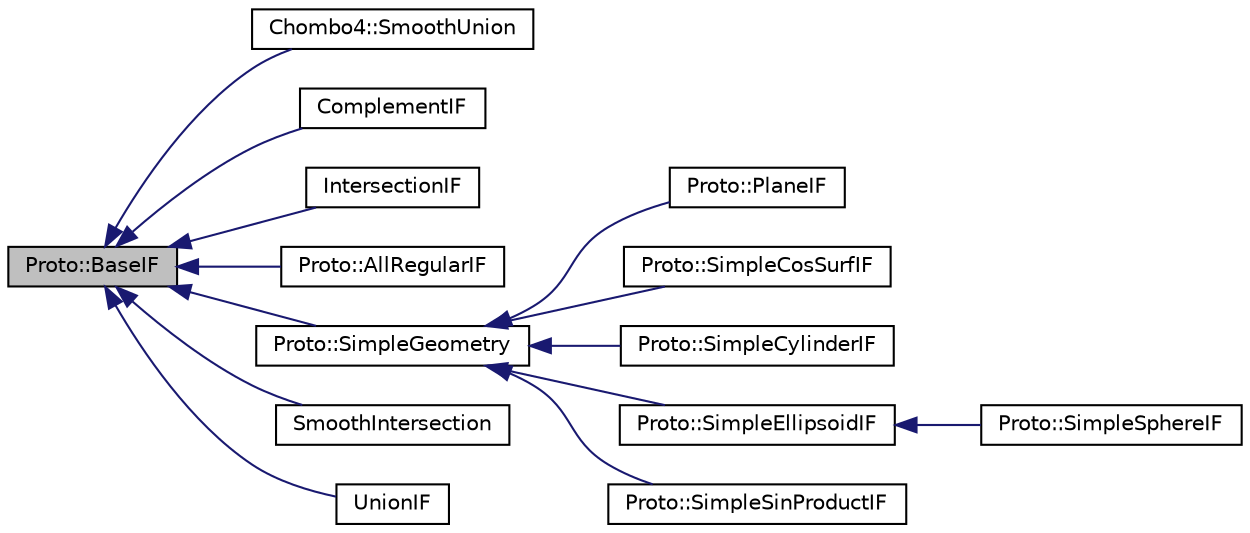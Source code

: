 digraph "Proto::BaseIF"
{
  edge [fontname="Helvetica",fontsize="10",labelfontname="Helvetica",labelfontsize="10"];
  node [fontname="Helvetica",fontsize="10",shape=record];
  rankdir="LR";
  Node0 [label="Proto::BaseIF",height=0.2,width=0.4,color="black", fillcolor="grey75", style="filled", fontcolor="black"];
  Node0 -> Node1 [dir="back",color="midnightblue",fontsize="10",style="solid",fontname="Helvetica"];
  Node1 [label="Chombo4::SmoothUnion",height=0.2,width=0.4,color="black", fillcolor="white", style="filled",URL="$classChombo4_1_1SmoothUnion.html"];
  Node0 -> Node2 [dir="back",color="midnightblue",fontsize="10",style="solid",fontname="Helvetica"];
  Node2 [label="ComplementIF",height=0.2,width=0.4,color="black", fillcolor="white", style="filled",URL="$classComplementIF.html"];
  Node0 -> Node3 [dir="back",color="midnightblue",fontsize="10",style="solid",fontname="Helvetica"];
  Node3 [label="IntersectionIF",height=0.2,width=0.4,color="black", fillcolor="white", style="filled",URL="$classIntersectionIF.html"];
  Node0 -> Node4 [dir="back",color="midnightblue",fontsize="10",style="solid",fontname="Helvetica"];
  Node4 [label="Proto::AllRegularIF",height=0.2,width=0.4,color="black", fillcolor="white", style="filled",URL="$classProto_1_1AllRegularIF.html"];
  Node0 -> Node5 [dir="back",color="midnightblue",fontsize="10",style="solid",fontname="Helvetica"];
  Node5 [label="Proto::SimpleGeometry",height=0.2,width=0.4,color="black", fillcolor="white", style="filled",URL="$classProto_1_1SimpleGeometry.html",tooltip="truly simple geometries can have some simplified bits about what is all covered or regular ..."];
  Node5 -> Node6 [dir="back",color="midnightblue",fontsize="10",style="solid",fontname="Helvetica"];
  Node6 [label="Proto::PlaneIF",height=0.2,width=0.4,color="black", fillcolor="white", style="filled",URL="$classProto_1_1PlaneIF.html"];
  Node5 -> Node7 [dir="back",color="midnightblue",fontsize="10",style="solid",fontname="Helvetica"];
  Node7 [label="Proto::SimpleCosSurfIF",height=0.2,width=0.4,color="black", fillcolor="white", style="filled",URL="$classProto_1_1SimpleCosSurfIF.html",tooltip="Cos surfaces. "];
  Node5 -> Node8 [dir="back",color="midnightblue",fontsize="10",style="solid",fontname="Helvetica"];
  Node8 [label="Proto::SimpleCylinderIF",height=0.2,width=0.4,color="black", fillcolor="white", style="filled",URL="$classProto_1_1SimpleCylinderIF.html",tooltip="Cylinder. "];
  Node5 -> Node9 [dir="back",color="midnightblue",fontsize="10",style="solid",fontname="Helvetica"];
  Node9 [label="Proto::SimpleEllipsoidIF",height=0.2,width=0.4,color="black", fillcolor="white", style="filled",URL="$classProto_1_1SimpleEllipsoidIF.html",tooltip="Ellipsoid. "];
  Node9 -> Node10 [dir="back",color="midnightblue",fontsize="10",style="solid",fontname="Helvetica"];
  Node10 [label="Proto::SimpleSphereIF",height=0.2,width=0.4,color="black", fillcolor="white", style="filled",URL="$classProto_1_1SimpleSphereIF.html",tooltip="Sphere. "];
  Node5 -> Node11 [dir="back",color="midnightblue",fontsize="10",style="solid",fontname="Helvetica"];
  Node11 [label="Proto::SimpleSinProductIF",height=0.2,width=0.4,color="black", fillcolor="white", style="filled",URL="$classProto_1_1SimpleSinProductIF.html",tooltip="Sin bubbles. "];
  Node0 -> Node12 [dir="back",color="midnightblue",fontsize="10",style="solid",fontname="Helvetica"];
  Node12 [label="SmoothIntersection",height=0.2,width=0.4,color="black", fillcolor="white", style="filled",URL="$classSmoothIntersection.html"];
  Node0 -> Node13 [dir="back",color="midnightblue",fontsize="10",style="solid",fontname="Helvetica"];
  Node13 [label="UnionIF",height=0.2,width=0.4,color="black", fillcolor="white", style="filled",URL="$classUnionIF.html"];
}
